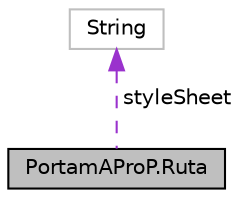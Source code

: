digraph "PortamAProP.Ruta"
{
  edge [fontname="Helvetica",fontsize="10",labelfontname="Helvetica",labelfontsize="10"];
  node [fontname="Helvetica",fontsize="10",shape=record];
  Node1 [label="PortamAProP.Ruta",height=0.2,width=0.4,color="black", fillcolor="grey75", style="filled", fontcolor="black"];
  Node2 -> Node1 [dir="back",color="darkorchid3",fontsize="10",style="dashed",label=" styleSheet" ,fontname="Helvetica"];
  Node2 [label="String",height=0.2,width=0.4,color="grey75", fillcolor="white", style="filled"];
}
